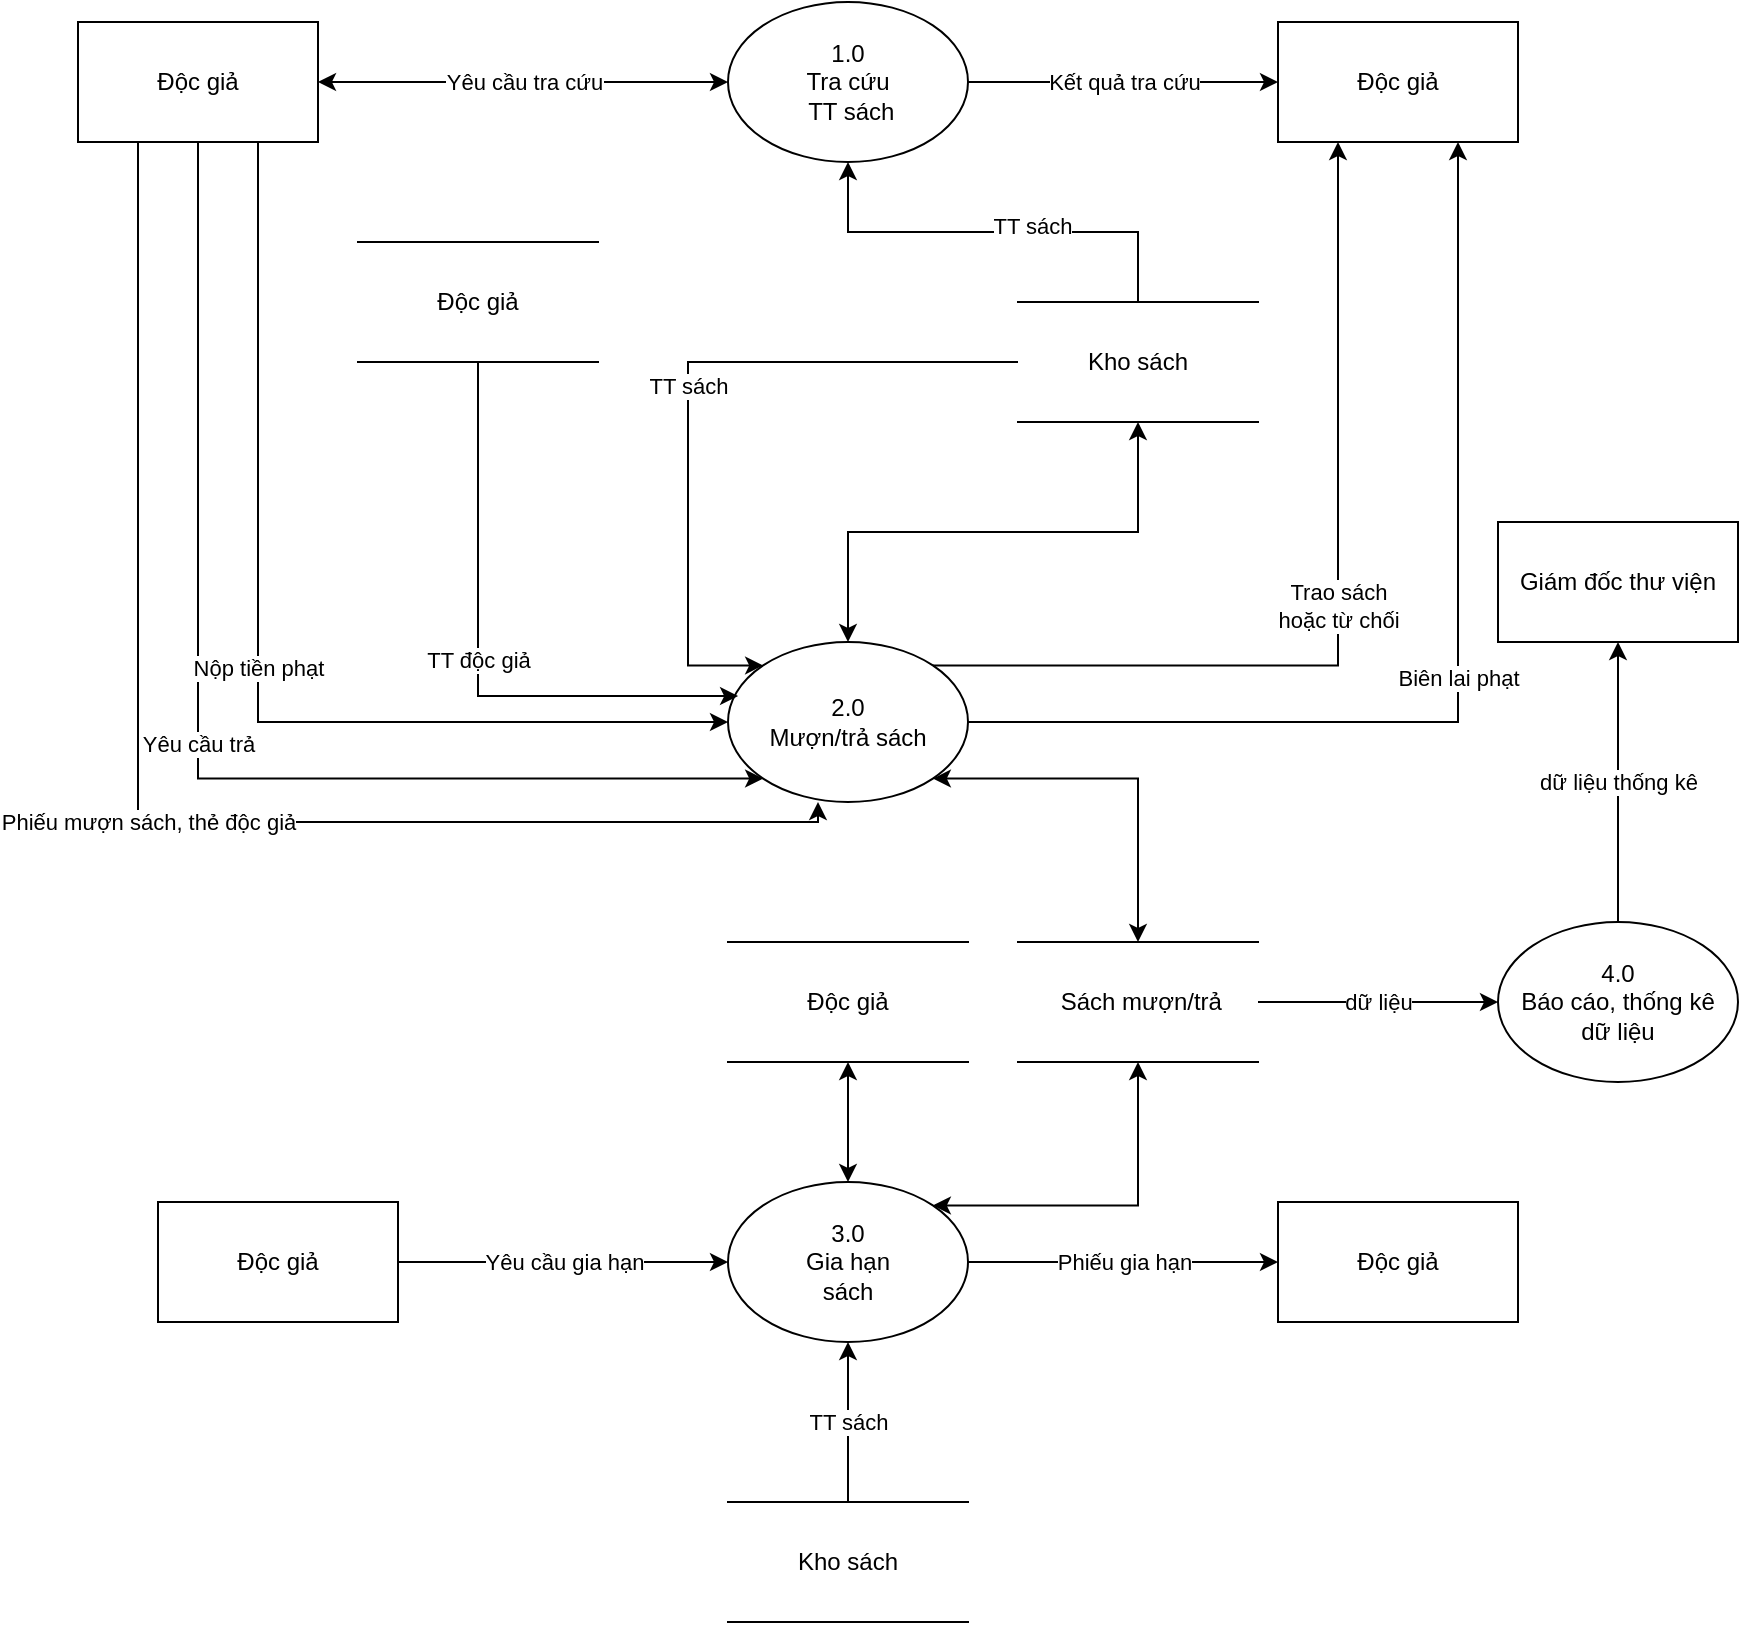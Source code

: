 <mxfile version="15.4.1" type="github">
  <diagram id="prtHgNgQTEPvFCAcTncT" name="Page-1">
    <mxGraphModel dx="1422" dy="793" grid="1" gridSize="10" guides="1" tooltips="1" connect="1" arrows="1" fold="1" page="1" pageScale="1" pageWidth="1654" pageHeight="1169" math="0" shadow="0">
      <root>
        <mxCell id="0" />
        <mxCell id="1" parent="0" />
        <mxCell id="YLRgKN9mwZHJv79MUBem-47" style="edgeStyle=orthogonalEdgeStyle;rounded=0;sketch=0;jumpStyle=none;orthogonalLoop=1;jettySize=auto;html=1;exitX=0.5;exitY=1;exitDx=0;exitDy=0;entryX=0.5;entryY=0;entryDx=0;entryDy=0;shadow=0;startArrow=classic;startFill=1;endArrow=none;endFill=0;targetPerimeterSpacing=0;" edge="1" parent="1" source="YLRgKN9mwZHJv79MUBem-3" target="YLRgKN9mwZHJv79MUBem-12">
          <mxGeometry relative="1" as="geometry" />
        </mxCell>
        <mxCell id="YLRgKN9mwZHJv79MUBem-48" value="&lt;div&gt;TT sách&lt;/div&gt;" style="edgeLabel;html=1;align=center;verticalAlign=middle;resizable=0;points=[];" vertex="1" connectable="0" parent="YLRgKN9mwZHJv79MUBem-47">
          <mxGeometry x="0.182" y="3" relative="1" as="geometry">
            <mxPoint as="offset" />
          </mxGeometry>
        </mxCell>
        <mxCell id="YLRgKN9mwZHJv79MUBem-79" value="Kết quả tra cứu " style="edgeStyle=orthogonalEdgeStyle;rounded=0;sketch=0;jumpStyle=none;orthogonalLoop=1;jettySize=auto;html=1;exitX=1;exitY=0.5;exitDx=0;exitDy=0;entryX=0;entryY=0.5;entryDx=0;entryDy=0;shadow=0;startArrow=none;startFill=0;endArrow=classic;endFill=1;targetPerimeterSpacing=0;" edge="1" parent="1" source="YLRgKN9mwZHJv79MUBem-3" target="YLRgKN9mwZHJv79MUBem-78">
          <mxGeometry relative="1" as="geometry" />
        </mxCell>
        <mxCell id="YLRgKN9mwZHJv79MUBem-3" value="&lt;div&gt;1.0&lt;/div&gt;&lt;div&gt;Tra cứu&lt;br&gt;&lt;/div&gt;&amp;nbsp;TT sách" style="ellipse;whiteSpace=wrap;html=1;" vertex="1" parent="1">
          <mxGeometry x="525" y="100" width="120" height="80" as="geometry" />
        </mxCell>
        <mxCell id="YLRgKN9mwZHJv79MUBem-52" value="" style="edgeStyle=orthogonalEdgeStyle;rounded=0;sketch=0;jumpStyle=none;orthogonalLoop=1;jettySize=auto;html=1;exitX=1;exitY=1;exitDx=0;exitDy=0;entryX=0.5;entryY=0;entryDx=0;entryDy=0;shadow=0;startArrow=classic;startFill=1;endArrow=classic;endFill=1;targetPerimeterSpacing=0;" edge="1" parent="1" source="YLRgKN9mwZHJv79MUBem-4" target="YLRgKN9mwZHJv79MUBem-13">
          <mxGeometry relative="1" as="geometry" />
        </mxCell>
        <mxCell id="YLRgKN9mwZHJv79MUBem-58" value="TT sách" style="edgeStyle=orthogonalEdgeStyle;rounded=0;sketch=0;jumpStyle=none;orthogonalLoop=1;jettySize=auto;html=1;exitX=0;exitY=0;exitDx=0;exitDy=0;entryX=0;entryY=0.5;entryDx=0;entryDy=0;shadow=0;startArrow=classic;startFill=1;endArrow=none;endFill=0;targetPerimeterSpacing=0;" edge="1" parent="1" source="YLRgKN9mwZHJv79MUBem-4" target="YLRgKN9mwZHJv79MUBem-12">
          <mxGeometry relative="1" as="geometry">
            <Array as="points">
              <mxPoint x="505" y="432" />
              <mxPoint x="505" y="280" />
            </Array>
          </mxGeometry>
        </mxCell>
        <mxCell id="YLRgKN9mwZHJv79MUBem-59" value="" style="edgeStyle=orthogonalEdgeStyle;rounded=0;sketch=0;jumpStyle=none;orthogonalLoop=1;jettySize=auto;html=1;exitX=0.5;exitY=0;exitDx=0;exitDy=0;entryX=0.5;entryY=1;entryDx=0;entryDy=0;shadow=0;startArrow=classic;startFill=1;endArrow=classic;endFill=1;targetPerimeterSpacing=0;" edge="1" parent="1" source="YLRgKN9mwZHJv79MUBem-4" target="YLRgKN9mwZHJv79MUBem-12">
          <mxGeometry relative="1" as="geometry" />
        </mxCell>
        <mxCell id="YLRgKN9mwZHJv79MUBem-84" value="&lt;div&gt;Trao sách &lt;br&gt;&lt;/div&gt;&lt;div&gt;hoặc từ chối&lt;/div&gt;" style="edgeStyle=orthogonalEdgeStyle;rounded=0;sketch=0;jumpStyle=none;orthogonalLoop=1;jettySize=auto;html=1;exitX=1;exitY=0;exitDx=0;exitDy=0;entryX=0.25;entryY=1;entryDx=0;entryDy=0;shadow=0;startArrow=none;startFill=0;endArrow=classic;endFill=1;targetPerimeterSpacing=0;" edge="1" parent="1" source="YLRgKN9mwZHJv79MUBem-4" target="YLRgKN9mwZHJv79MUBem-78">
          <mxGeometry relative="1" as="geometry">
            <Array as="points">
              <mxPoint x="830" y="432" />
            </Array>
          </mxGeometry>
        </mxCell>
        <mxCell id="YLRgKN9mwZHJv79MUBem-92" value="Biên lai phạt" style="edgeStyle=orthogonalEdgeStyle;rounded=0;sketch=0;jumpStyle=none;orthogonalLoop=1;jettySize=auto;html=1;exitX=1;exitY=0.5;exitDx=0;exitDy=0;entryX=0.75;entryY=1;entryDx=0;entryDy=0;shadow=0;startArrow=none;startFill=0;endArrow=classic;endFill=1;targetPerimeterSpacing=0;" edge="1" parent="1" source="YLRgKN9mwZHJv79MUBem-4" target="YLRgKN9mwZHJv79MUBem-78">
          <mxGeometry relative="1" as="geometry" />
        </mxCell>
        <mxCell id="YLRgKN9mwZHJv79MUBem-4" value="&lt;div&gt;2.0&lt;/div&gt;&lt;div&gt;Mượn/trả sách &lt;br&gt;&lt;/div&gt;" style="ellipse;whiteSpace=wrap;html=1;" vertex="1" parent="1">
          <mxGeometry x="525" y="420" width="120" height="80" as="geometry" />
        </mxCell>
        <mxCell id="YLRgKN9mwZHJv79MUBem-31" value="" style="edgeStyle=orthogonalEdgeStyle;rounded=0;orthogonalLoop=1;jettySize=auto;html=1;exitX=1;exitY=0;exitDx=0;exitDy=0;entryX=0.5;entryY=1;entryDx=0;entryDy=0;startArrow=classic;startFill=1;" edge="1" parent="1" source="YLRgKN9mwZHJv79MUBem-6" target="YLRgKN9mwZHJv79MUBem-13">
          <mxGeometry relative="1" as="geometry" />
        </mxCell>
        <mxCell id="YLRgKN9mwZHJv79MUBem-99" value="Phiếu gia hạn" style="edgeStyle=orthogonalEdgeStyle;rounded=0;sketch=0;jumpStyle=none;orthogonalLoop=1;jettySize=auto;html=1;exitX=1;exitY=0.5;exitDx=0;exitDy=0;entryX=0;entryY=0.5;entryDx=0;entryDy=0;shadow=0;startArrow=none;startFill=0;endArrow=classic;endFill=1;targetPerimeterSpacing=0;" edge="1" parent="1" source="YLRgKN9mwZHJv79MUBem-6" target="YLRgKN9mwZHJv79MUBem-98">
          <mxGeometry relative="1" as="geometry" />
        </mxCell>
        <mxCell id="YLRgKN9mwZHJv79MUBem-6" value="&lt;div&gt;3.0&lt;/div&gt;&lt;div&gt;Gia hạn &lt;br&gt;&lt;/div&gt;sách" style="ellipse;whiteSpace=wrap;html=1;" vertex="1" parent="1">
          <mxGeometry x="525" y="690" width="120" height="80" as="geometry" />
        </mxCell>
        <mxCell id="YLRgKN9mwZHJv79MUBem-68" value="dữ liệu thống kê " style="edgeStyle=orthogonalEdgeStyle;rounded=0;sketch=0;jumpStyle=none;orthogonalLoop=1;jettySize=auto;html=1;exitX=0.5;exitY=0;exitDx=0;exitDy=0;entryX=0.5;entryY=1;entryDx=0;entryDy=0;shadow=0;startArrow=none;startFill=0;endArrow=classic;endFill=1;targetPerimeterSpacing=0;" edge="1" parent="1" source="YLRgKN9mwZHJv79MUBem-7" target="YLRgKN9mwZHJv79MUBem-74">
          <mxGeometry relative="1" as="geometry">
            <mxPoint x="1070" y="320" as="targetPoint" />
          </mxGeometry>
        </mxCell>
        <mxCell id="YLRgKN9mwZHJv79MUBem-7" value="&lt;div&gt;4.0&lt;/div&gt;&lt;div&gt;Báo cáo, thống kê &lt;br&gt;&lt;/div&gt;&lt;div&gt;dữ liệu&lt;br&gt;&lt;/div&gt;" style="ellipse;whiteSpace=wrap;html=1;" vertex="1" parent="1">
          <mxGeometry x="910" y="560" width="120" height="80" as="geometry" />
        </mxCell>
        <mxCell id="YLRgKN9mwZHJv79MUBem-54" value="" style="edgeStyle=orthogonalEdgeStyle;rounded=0;sketch=0;jumpStyle=none;orthogonalLoop=1;jettySize=auto;html=1;exitX=0.5;exitY=1;exitDx=0;exitDy=0;entryX=0.5;entryY=0;entryDx=0;entryDy=0;shadow=0;startArrow=classic;startFill=1;endArrow=classic;endFill=1;targetPerimeterSpacing=0;" edge="1" parent="1" source="YLRgKN9mwZHJv79MUBem-11" target="YLRgKN9mwZHJv79MUBem-6">
          <mxGeometry relative="1" as="geometry" />
        </mxCell>
        <mxCell id="YLRgKN9mwZHJv79MUBem-11" value="Độc giả" style="shape=partialRectangle;whiteSpace=wrap;html=1;left=0;right=0;fillColor=none;" vertex="1" parent="1">
          <mxGeometry x="525" y="570" width="120" height="60" as="geometry" />
        </mxCell>
        <mxCell id="YLRgKN9mwZHJv79MUBem-12" value="Kho sách" style="shape=partialRectangle;whiteSpace=wrap;html=1;left=0;right=0;fillColor=none;" vertex="1" parent="1">
          <mxGeometry x="670" y="250" width="120" height="60" as="geometry" />
        </mxCell>
        <mxCell id="YLRgKN9mwZHJv79MUBem-69" value="dữ liệu " style="edgeStyle=orthogonalEdgeStyle;rounded=0;sketch=0;jumpStyle=none;orthogonalLoop=1;jettySize=auto;html=1;exitX=1;exitY=0.5;exitDx=0;exitDy=0;entryX=0;entryY=0.5;entryDx=0;entryDy=0;shadow=0;startArrow=none;startFill=0;endArrow=classic;endFill=1;targetPerimeterSpacing=0;" edge="1" parent="1" source="YLRgKN9mwZHJv79MUBem-13" target="YLRgKN9mwZHJv79MUBem-7">
          <mxGeometry relative="1" as="geometry" />
        </mxCell>
        <mxCell id="YLRgKN9mwZHJv79MUBem-13" value="&amp;nbsp;Sách mượn/trả" style="shape=partialRectangle;whiteSpace=wrap;html=1;left=0;right=0;fillColor=none;" vertex="1" parent="1">
          <mxGeometry x="670" y="570" width="120" height="60" as="geometry" />
        </mxCell>
        <mxCell id="YLRgKN9mwZHJv79MUBem-56" value="TT sách" style="edgeStyle=orthogonalEdgeStyle;rounded=0;sketch=0;jumpStyle=none;orthogonalLoop=1;jettySize=auto;html=1;exitX=0.5;exitY=0;exitDx=0;exitDy=0;entryX=0.5;entryY=1;entryDx=0;entryDy=0;shadow=0;startArrow=none;startFill=0;endArrow=classic;endFill=1;targetPerimeterSpacing=0;" edge="1" parent="1" source="YLRgKN9mwZHJv79MUBem-55" target="YLRgKN9mwZHJv79MUBem-6">
          <mxGeometry relative="1" as="geometry" />
        </mxCell>
        <mxCell id="YLRgKN9mwZHJv79MUBem-55" value="Kho sách " style="shape=partialRectangle;whiteSpace=wrap;html=1;left=0;right=0;fillColor=none;" vertex="1" parent="1">
          <mxGeometry x="525" y="850" width="120" height="60" as="geometry" />
        </mxCell>
        <mxCell id="YLRgKN9mwZHJv79MUBem-74" value="Giám đốc thư viện" style="rounded=0;whiteSpace=wrap;html=1;" vertex="1" parent="1">
          <mxGeometry x="910" y="360" width="120" height="60" as="geometry" />
        </mxCell>
        <mxCell id="YLRgKN9mwZHJv79MUBem-81" value="Phiếu mượn sách, thẻ độc giả " style="edgeStyle=orthogonalEdgeStyle;rounded=0;sketch=0;jumpStyle=none;orthogonalLoop=1;jettySize=auto;html=1;exitX=0.25;exitY=1;exitDx=0;exitDy=0;entryX=0.375;entryY=1;entryDx=0;entryDy=0;shadow=0;startArrow=none;startFill=0;endArrow=classic;endFill=1;targetPerimeterSpacing=0;entryPerimeter=0;" edge="1" parent="1" source="YLRgKN9mwZHJv79MUBem-75" target="YLRgKN9mwZHJv79MUBem-4">
          <mxGeometry relative="1" as="geometry">
            <Array as="points">
              <mxPoint x="230" y="510" />
              <mxPoint x="570" y="510" />
            </Array>
          </mxGeometry>
        </mxCell>
        <mxCell id="YLRgKN9mwZHJv79MUBem-87" value="Yêu cầu tra cứu " style="edgeStyle=orthogonalEdgeStyle;rounded=0;sketch=0;jumpStyle=none;orthogonalLoop=1;jettySize=auto;html=1;exitX=1;exitY=0.5;exitDx=0;exitDy=0;shadow=0;startArrow=classic;startFill=1;endArrow=classic;endFill=1;targetPerimeterSpacing=0;" edge="1" parent="1" source="YLRgKN9mwZHJv79MUBem-75" target="YLRgKN9mwZHJv79MUBem-3">
          <mxGeometry relative="1" as="geometry" />
        </mxCell>
        <mxCell id="YLRgKN9mwZHJv79MUBem-89" value="Yêu cầu trả" style="edgeStyle=orthogonalEdgeStyle;rounded=0;sketch=0;jumpStyle=none;orthogonalLoop=1;jettySize=auto;html=1;exitX=0.5;exitY=1;exitDx=0;exitDy=0;entryX=0;entryY=1;entryDx=0;entryDy=0;shadow=0;startArrow=none;startFill=0;endArrow=classic;endFill=1;targetPerimeterSpacing=0;" edge="1" parent="1" source="YLRgKN9mwZHJv79MUBem-75" target="YLRgKN9mwZHJv79MUBem-4">
          <mxGeometry relative="1" as="geometry">
            <Array as="points">
              <mxPoint x="260" y="488" />
            </Array>
          </mxGeometry>
        </mxCell>
        <mxCell id="YLRgKN9mwZHJv79MUBem-91" value="Nộp tiền phạt" style="edgeStyle=orthogonalEdgeStyle;rounded=0;sketch=0;jumpStyle=none;orthogonalLoop=1;jettySize=auto;html=1;exitX=0.75;exitY=1;exitDx=0;exitDy=0;entryX=0;entryY=0.5;entryDx=0;entryDy=0;shadow=0;startArrow=none;startFill=0;endArrow=classic;endFill=1;targetPerimeterSpacing=0;" edge="1" parent="1" source="YLRgKN9mwZHJv79MUBem-75" target="YLRgKN9mwZHJv79MUBem-4">
          <mxGeometry relative="1" as="geometry" />
        </mxCell>
        <mxCell id="YLRgKN9mwZHJv79MUBem-75" value="Độc giả" style="rounded=0;whiteSpace=wrap;html=1;" vertex="1" parent="1">
          <mxGeometry x="200" y="110" width="120" height="60" as="geometry" />
        </mxCell>
        <mxCell id="YLRgKN9mwZHJv79MUBem-78" value="Độc giả" style="rounded=0;whiteSpace=wrap;html=1;" vertex="1" parent="1">
          <mxGeometry x="800" y="110" width="120" height="60" as="geometry" />
        </mxCell>
        <mxCell id="YLRgKN9mwZHJv79MUBem-94" value="TT độc giả" style="edgeStyle=orthogonalEdgeStyle;rounded=0;sketch=0;jumpStyle=none;orthogonalLoop=1;jettySize=auto;html=1;exitX=0.5;exitY=1;exitDx=0;exitDy=0;entryX=0.042;entryY=0.338;entryDx=0;entryDy=0;entryPerimeter=0;shadow=0;startArrow=none;startFill=0;endArrow=classic;endFill=1;targetPerimeterSpacing=0;" edge="1" parent="1" source="YLRgKN9mwZHJv79MUBem-93" target="YLRgKN9mwZHJv79MUBem-4">
          <mxGeometry relative="1" as="geometry">
            <Array as="points">
              <mxPoint x="400" y="447" />
            </Array>
          </mxGeometry>
        </mxCell>
        <mxCell id="YLRgKN9mwZHJv79MUBem-93" value="Độc giả" style="shape=partialRectangle;whiteSpace=wrap;html=1;left=0;right=0;fillColor=none;" vertex="1" parent="1">
          <mxGeometry x="340" y="220" width="120" height="60" as="geometry" />
        </mxCell>
        <mxCell id="YLRgKN9mwZHJv79MUBem-97" value="Yêu cầu gia hạn" style="edgeStyle=orthogonalEdgeStyle;rounded=0;sketch=0;jumpStyle=none;orthogonalLoop=1;jettySize=auto;html=1;exitX=1;exitY=0.5;exitDx=0;exitDy=0;shadow=0;startArrow=none;startFill=0;endArrow=classic;endFill=1;targetPerimeterSpacing=0;" edge="1" parent="1" source="YLRgKN9mwZHJv79MUBem-96" target="YLRgKN9mwZHJv79MUBem-6">
          <mxGeometry relative="1" as="geometry" />
        </mxCell>
        <mxCell id="YLRgKN9mwZHJv79MUBem-96" value="Độc giả " style="rounded=0;whiteSpace=wrap;html=1;" vertex="1" parent="1">
          <mxGeometry x="240" y="700" width="120" height="60" as="geometry" />
        </mxCell>
        <mxCell id="YLRgKN9mwZHJv79MUBem-98" value="Độc giả" style="rounded=0;whiteSpace=wrap;html=1;" vertex="1" parent="1">
          <mxGeometry x="800" y="700" width="120" height="60" as="geometry" />
        </mxCell>
      </root>
    </mxGraphModel>
  </diagram>
</mxfile>
